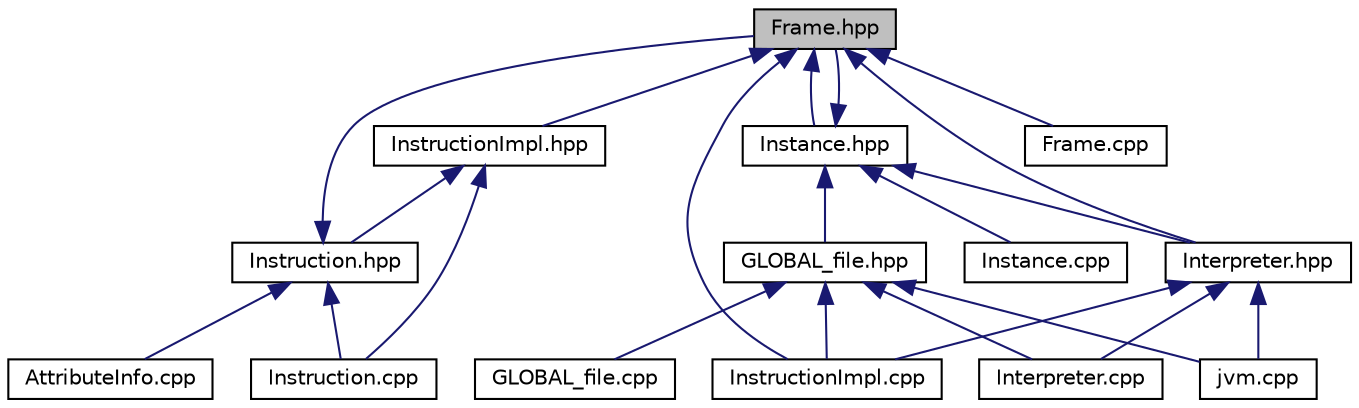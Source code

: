 digraph "Frame.hpp"
{
  edge [fontname="Helvetica",fontsize="10",labelfontname="Helvetica",labelfontsize="10"];
  node [fontname="Helvetica",fontsize="10",shape=record];
  Node1 [label="Frame.hpp",height=0.2,width=0.4,color="black", fillcolor="grey75", style="filled", fontcolor="black"];
  Node1 -> Node2 [dir="back",color="midnightblue",fontsize="10",style="solid"];
  Node2 [label="InstructionImpl.hpp",height=0.2,width=0.4,color="black", fillcolor="white", style="filled",URL="$_instruction_impl_8hpp.html",tooltip="Declarações das funções do ClassLoader para salvar todos os bytes de .class corretamente. "];
  Node2 -> Node3 [dir="back",color="midnightblue",fontsize="10",style="solid"];
  Node3 [label="Instruction.hpp",height=0.2,width=0.4,color="black", fillcolor="white", style="filled",URL="$_instruction_8hpp.html",tooltip="Declarações das instruçoes referentes ao interpretador da JVM. "];
  Node3 -> Node4 [dir="back",color="midnightblue",fontsize="10",style="solid"];
  Node4 [label="AttributeInfo.cpp",height=0.2,width=0.4,color="black", fillcolor="white", style="filled",URL="$_attribute_info_8cpp.html",tooltip="Tem os métodos para adiquirir as informações dos atributos;. "];
  Node3 -> Node1 [dir="back",color="midnightblue",fontsize="10",style="solid"];
  Node3 -> Node5 [dir="back",color="midnightblue",fontsize="10",style="solid"];
  Node5 [label="Instruction.cpp",height=0.2,width=0.4,color="black", fillcolor="white", style="filled",URL="$_instruction_8cpp.html",tooltip="Métodos que servem para inicializar todas as intruções contidas na documentação;. ..."];
  Node2 -> Node5 [dir="back",color="midnightblue",fontsize="10",style="solid"];
  Node1 -> Node6 [dir="back",color="midnightblue",fontsize="10",style="solid"];
  Node6 [label="Instance.hpp",height=0.2,width=0.4,color="black", fillcolor="white", style="filled",URL="$_instance_8hpp.html",tooltip="Declaração da struct Instance. "];
  Node6 -> Node1 [dir="back",color="midnightblue",fontsize="10",style="solid"];
  Node6 -> Node7 [dir="back",color="midnightblue",fontsize="10",style="solid"];
  Node7 [label="GLOBAL_file.hpp",height=0.2,width=0.4,color="black", fillcolor="white", style="filled",URL="$_g_l_o_b_a_l__file_8hpp.html",tooltip="Armazenas classes estáticas para serem usadas por todo o código. "];
  Node7 -> Node8 [dir="back",color="midnightblue",fontsize="10",style="solid"];
  Node8 [label="GLOBAL_file.cpp",height=0.2,width=0.4,color="black", fillcolor="white", style="filled",URL="$_g_l_o_b_a_l__file_8cpp.html",tooltip="Contém métodos que serão utilizados de forma global, ao invés de termos que setar o mesmo para todos ..."];
  Node7 -> Node9 [dir="back",color="midnightblue",fontsize="10",style="solid"];
  Node9 [label="InstructionImpl.cpp",height=0.2,width=0.4,color="black", fillcolor="white", style="filled",URL="$_instruction_impl_8cpp.html",tooltip="Métodos referentes a execução de cada instrução ;. "];
  Node7 -> Node10 [dir="back",color="midnightblue",fontsize="10",style="solid"];
  Node10 [label="Interpreter.cpp",height=0.2,width=0.4,color="black", fillcolor="white", style="filled",URL="$_interpreter_8cpp.html",tooltip="Métodos que fazem a atuação do interpretador;. "];
  Node7 -> Node11 [dir="back",color="midnightblue",fontsize="10",style="solid"];
  Node11 [label="jvm.cpp",height=0.2,width=0.4,color="black", fillcolor="white", style="filled",URL="$jvm_8cpp.html",tooltip="Arquivo inicial em que é selecionado ou a exibição do leitor ou do interpretador dependendo da chamad..."];
  Node6 -> Node12 [dir="back",color="midnightblue",fontsize="10",style="solid"];
  Node12 [label="Instance.cpp",height=0.2,width=0.4,color="black", fillcolor="white", style="filled",URL="$_instance_8cpp.html",tooltip="Contém métodos para carregar as informações do Classloader na Instância;. "];
  Node6 -> Node13 [dir="back",color="midnightblue",fontsize="10",style="solid"];
  Node13 [label="Interpreter.hpp",height=0.2,width=0.4,color="black", fillcolor="white", style="filled",URL="$_interpreter_8hpp.html",tooltip="Declarações das funções e atributos do Interpretador para interpretar o que foi lido do ..."];
  Node13 -> Node9 [dir="back",color="midnightblue",fontsize="10",style="solid"];
  Node13 -> Node10 [dir="back",color="midnightblue",fontsize="10",style="solid"];
  Node13 -> Node11 [dir="back",color="midnightblue",fontsize="10",style="solid"];
  Node1 -> Node14 [dir="back",color="midnightblue",fontsize="10",style="solid"];
  Node14 [label="Frame.cpp",height=0.2,width=0.4,color="black", fillcolor="white", style="filled",URL="$_frame_8cpp.html",tooltip="Contrutor, destrutor e metodos para o funcionamento da lógica do frame;. "];
  Node1 -> Node9 [dir="back",color="midnightblue",fontsize="10",style="solid"];
  Node1 -> Node13 [dir="back",color="midnightblue",fontsize="10",style="solid"];
}
